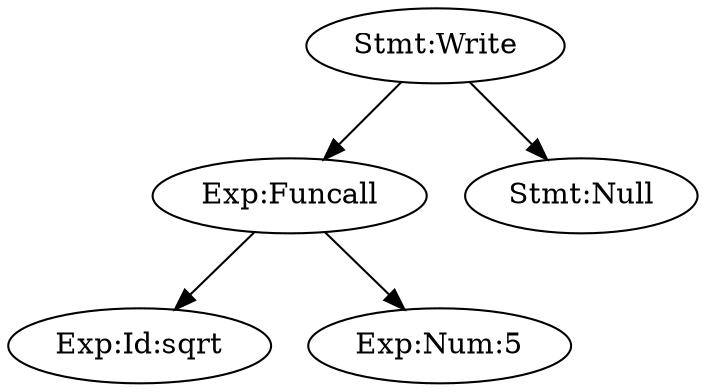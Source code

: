 digraph AST {
	n1 [label="Stmt:Write"];
	n2 [label="Exp:Funcall"];
	n3 [label="Exp:Id:sqrt"];
	n2 -> n3;
	n4 [label="Exp:Num:5"];
	n2 -> n4;
	n1 -> n2;
	n5 [label="Stmt:Null"];
	n1 -> n5;
}
